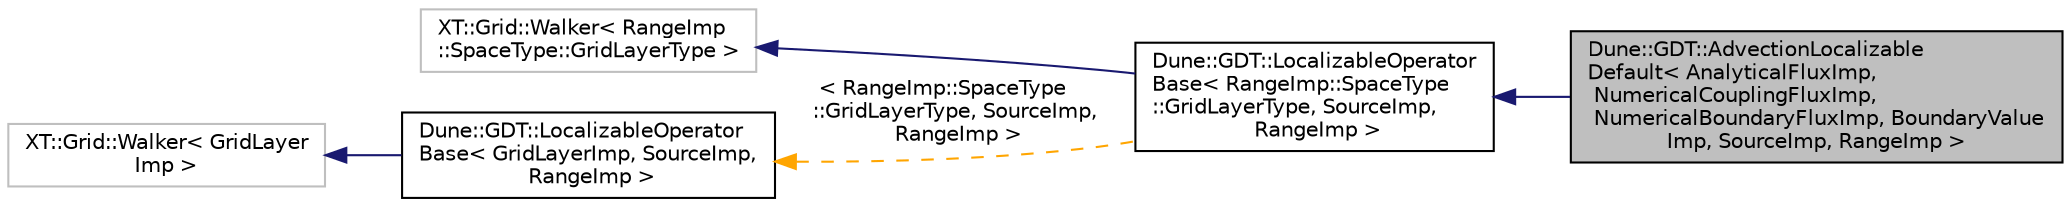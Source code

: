 digraph "Dune::GDT::AdvectionLocalizableDefault&lt; AnalyticalFluxImp, NumericalCouplingFluxImp, NumericalBoundaryFluxImp, BoundaryValueImp, SourceImp, RangeImp &gt;"
{
  edge [fontname="Helvetica",fontsize="10",labelfontname="Helvetica",labelfontsize="10"];
  node [fontname="Helvetica",fontsize="10",shape=record];
  rankdir="LR";
  Node0 [label="Dune::GDT::AdvectionLocalizable\lDefault\< AnalyticalFluxImp,\l NumericalCouplingFluxImp,\l NumericalBoundaryFluxImp, BoundaryValue\lImp, SourceImp, RangeImp \>",height=0.2,width=0.4,color="black", fillcolor="grey75", style="filled", fontcolor="black"];
  Node1 -> Node0 [dir="back",color="midnightblue",fontsize="10",style="solid",fontname="Helvetica"];
  Node1 [label="Dune::GDT::LocalizableOperator\lBase\< RangeImp::SpaceType\l::GridLayerType, SourceImp,\l RangeImp \>",height=0.2,width=0.4,color="black", fillcolor="white", style="filled",URL="$a02057.html"];
  Node2 -> Node1 [dir="back",color="midnightblue",fontsize="10",style="solid",fontname="Helvetica"];
  Node2 [label="XT::Grid::Walker\< RangeImp\l::SpaceType::GridLayerType \>",height=0.2,width=0.4,color="grey75", fillcolor="white", style="filled"];
  Node3 -> Node1 [dir="back",color="orange",fontsize="10",style="dashed",label=" \< RangeImp::SpaceType\l::GridLayerType, SourceImp,\l RangeImp \>" ,fontname="Helvetica"];
  Node3 [label="Dune::GDT::LocalizableOperator\lBase\< GridLayerImp, SourceImp,\l RangeImp \>",height=0.2,width=0.4,color="black", fillcolor="white", style="filled",URL="$a02057.html"];
  Node4 -> Node3 [dir="back",color="midnightblue",fontsize="10",style="solid",fontname="Helvetica"];
  Node4 [label="XT::Grid::Walker\< GridLayer\lImp \>",height=0.2,width=0.4,color="grey75", fillcolor="white", style="filled"];
}
